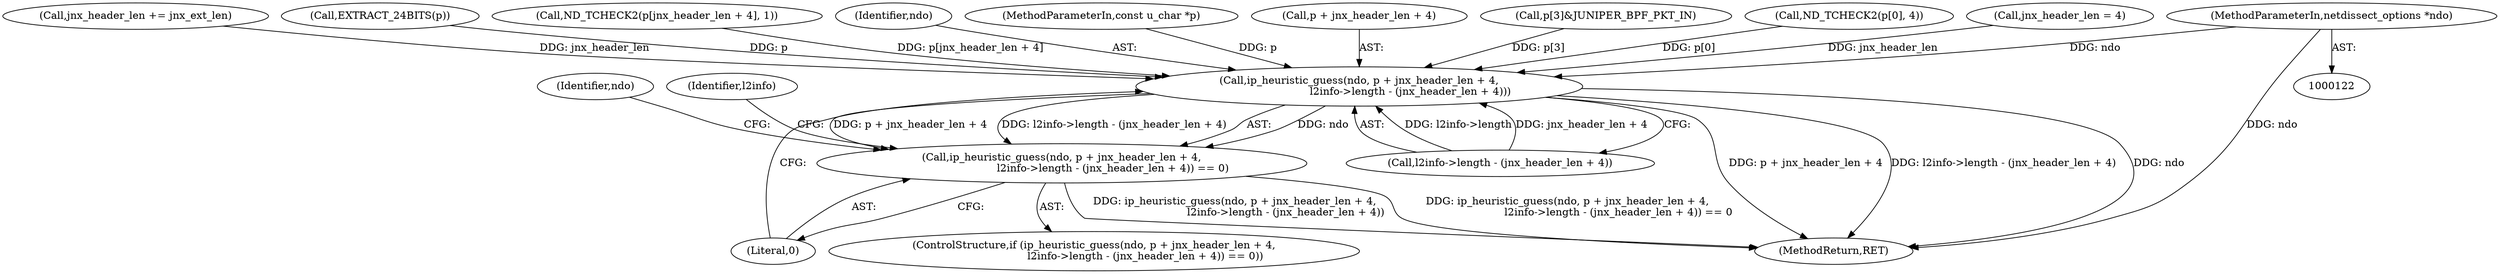 digraph "0_tcpdump_b534e304568585707c4a92422aeca25cf908ff02_4@pointer" {
"1000123" [label="(MethodParameterIn,netdissect_options *ndo)"];
"1000472" [label="(Call,ip_heuristic_guess(ndo, p + jnx_header_len + 4,\n                               l2info->length - (jnx_header_len + 4)))"];
"1000471" [label="(Call,ip_heuristic_guess(ndo, p + jnx_header_len + 4,\n                               l2info->length - (jnx_header_len + 4)) == 0)"];
"1000479" [label="(Call,l2info->length - (jnx_header_len + 4))"];
"1000486" [label="(Literal,0)"];
"1000123" [label="(MethodParameterIn,netdissect_options *ndo)"];
"1000473" [label="(Identifier,ndo)"];
"1000472" [label="(Call,ip_heuristic_guess(ndo, p + jnx_header_len + 4,\n                               l2info->length - (jnx_header_len + 4)))"];
"1000471" [label="(Call,ip_heuristic_guess(ndo, p + jnx_header_len + 4,\n                               l2info->length - (jnx_header_len + 4)) == 0)"];
"1000124" [label="(MethodParameterIn,const u_char *p)"];
"1000489" [label="(Identifier,ndo)"];
"1001069" [label="(MethodReturn,RET)"];
"1000474" [label="(Call,p + jnx_header_len + 4)"];
"1000188" [label="(Call,p[3]&JUNIPER_BPF_PKT_IN)"];
"1000172" [label="(Call,ND_TCHECK2(p[0], 4))"];
"1000220" [label="(Call,jnx_header_len = 4)"];
"1000269" [label="(Call,jnx_header_len += jnx_ext_len)"];
"1000195" [label="(Call,EXTRACT_24BITS(p))"];
"1000463" [label="(Call,ND_TCHECK2(p[jnx_header_len + 4], 1))"];
"1000493" [label="(Identifier,l2info)"];
"1000470" [label="(ControlStructure,if (ip_heuristic_guess(ndo, p + jnx_header_len + 4,\n                               l2info->length - (jnx_header_len + 4)) == 0))"];
"1000123" -> "1000122"  [label="AST: "];
"1000123" -> "1001069"  [label="DDG: ndo"];
"1000123" -> "1000472"  [label="DDG: ndo"];
"1000472" -> "1000471"  [label="AST: "];
"1000472" -> "1000479"  [label="CFG: "];
"1000473" -> "1000472"  [label="AST: "];
"1000474" -> "1000472"  [label="AST: "];
"1000479" -> "1000472"  [label="AST: "];
"1000486" -> "1000472"  [label="CFG: "];
"1000472" -> "1001069"  [label="DDG: p + jnx_header_len + 4"];
"1000472" -> "1001069"  [label="DDG: l2info->length - (jnx_header_len + 4)"];
"1000472" -> "1001069"  [label="DDG: ndo"];
"1000472" -> "1000471"  [label="DDG: ndo"];
"1000472" -> "1000471"  [label="DDG: p + jnx_header_len + 4"];
"1000472" -> "1000471"  [label="DDG: l2info->length - (jnx_header_len + 4)"];
"1000188" -> "1000472"  [label="DDG: p[3]"];
"1000463" -> "1000472"  [label="DDG: p[jnx_header_len + 4]"];
"1000172" -> "1000472"  [label="DDG: p[0]"];
"1000195" -> "1000472"  [label="DDG: p"];
"1000124" -> "1000472"  [label="DDG: p"];
"1000220" -> "1000472"  [label="DDG: jnx_header_len"];
"1000269" -> "1000472"  [label="DDG: jnx_header_len"];
"1000479" -> "1000472"  [label="DDG: l2info->length"];
"1000479" -> "1000472"  [label="DDG: jnx_header_len + 4"];
"1000471" -> "1000470"  [label="AST: "];
"1000471" -> "1000486"  [label="CFG: "];
"1000486" -> "1000471"  [label="AST: "];
"1000489" -> "1000471"  [label="CFG: "];
"1000493" -> "1000471"  [label="CFG: "];
"1000471" -> "1001069"  [label="DDG: ip_heuristic_guess(ndo, p + jnx_header_len + 4,\n                               l2info->length - (jnx_header_len + 4))"];
"1000471" -> "1001069"  [label="DDG: ip_heuristic_guess(ndo, p + jnx_header_len + 4,\n                               l2info->length - (jnx_header_len + 4)) == 0"];
}

